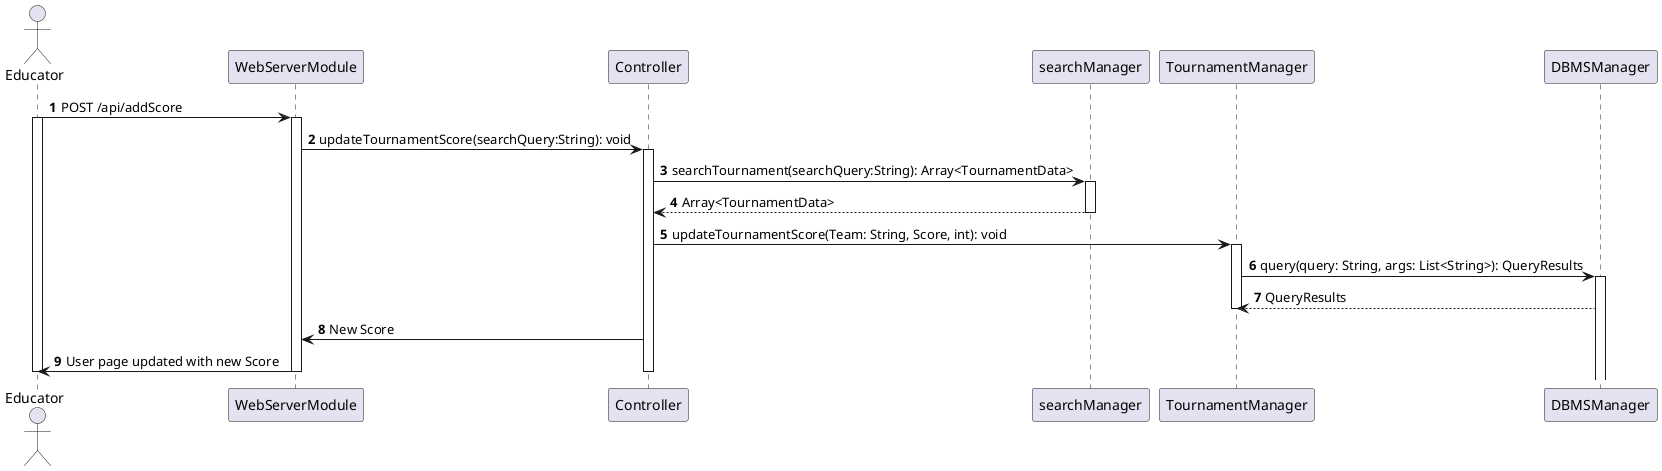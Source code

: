 @startuml

autonumber

actor Educator as U
participant WebServerModule as WS
participant Controller as C
participant searchManager as SM
participant TournamentManager as TM
participant DBMSManager as DBMS

U->WS: POST /api/addScore
activate U
activate WS
WS->C: updateTournamentScore(searchQuery:String): void
activate C
C->SM: searchTournament(searchQuery:String): Array<TournamentData>
activate SM
SM-->C: Array<TournamentData>
deactivate SM
C-> TM: updateTournamentScore(Team: String, Score, int): void
activate TM
TM->DBMS: query(query: String, args: List<String>): QueryResults
activate DBMS
DBMS-->TM: QueryResults
deactivate TM
C->WS: New Score
WS->U: User page updated with new Score
deactivate WS
deactivate U
deactivate C

@enduml